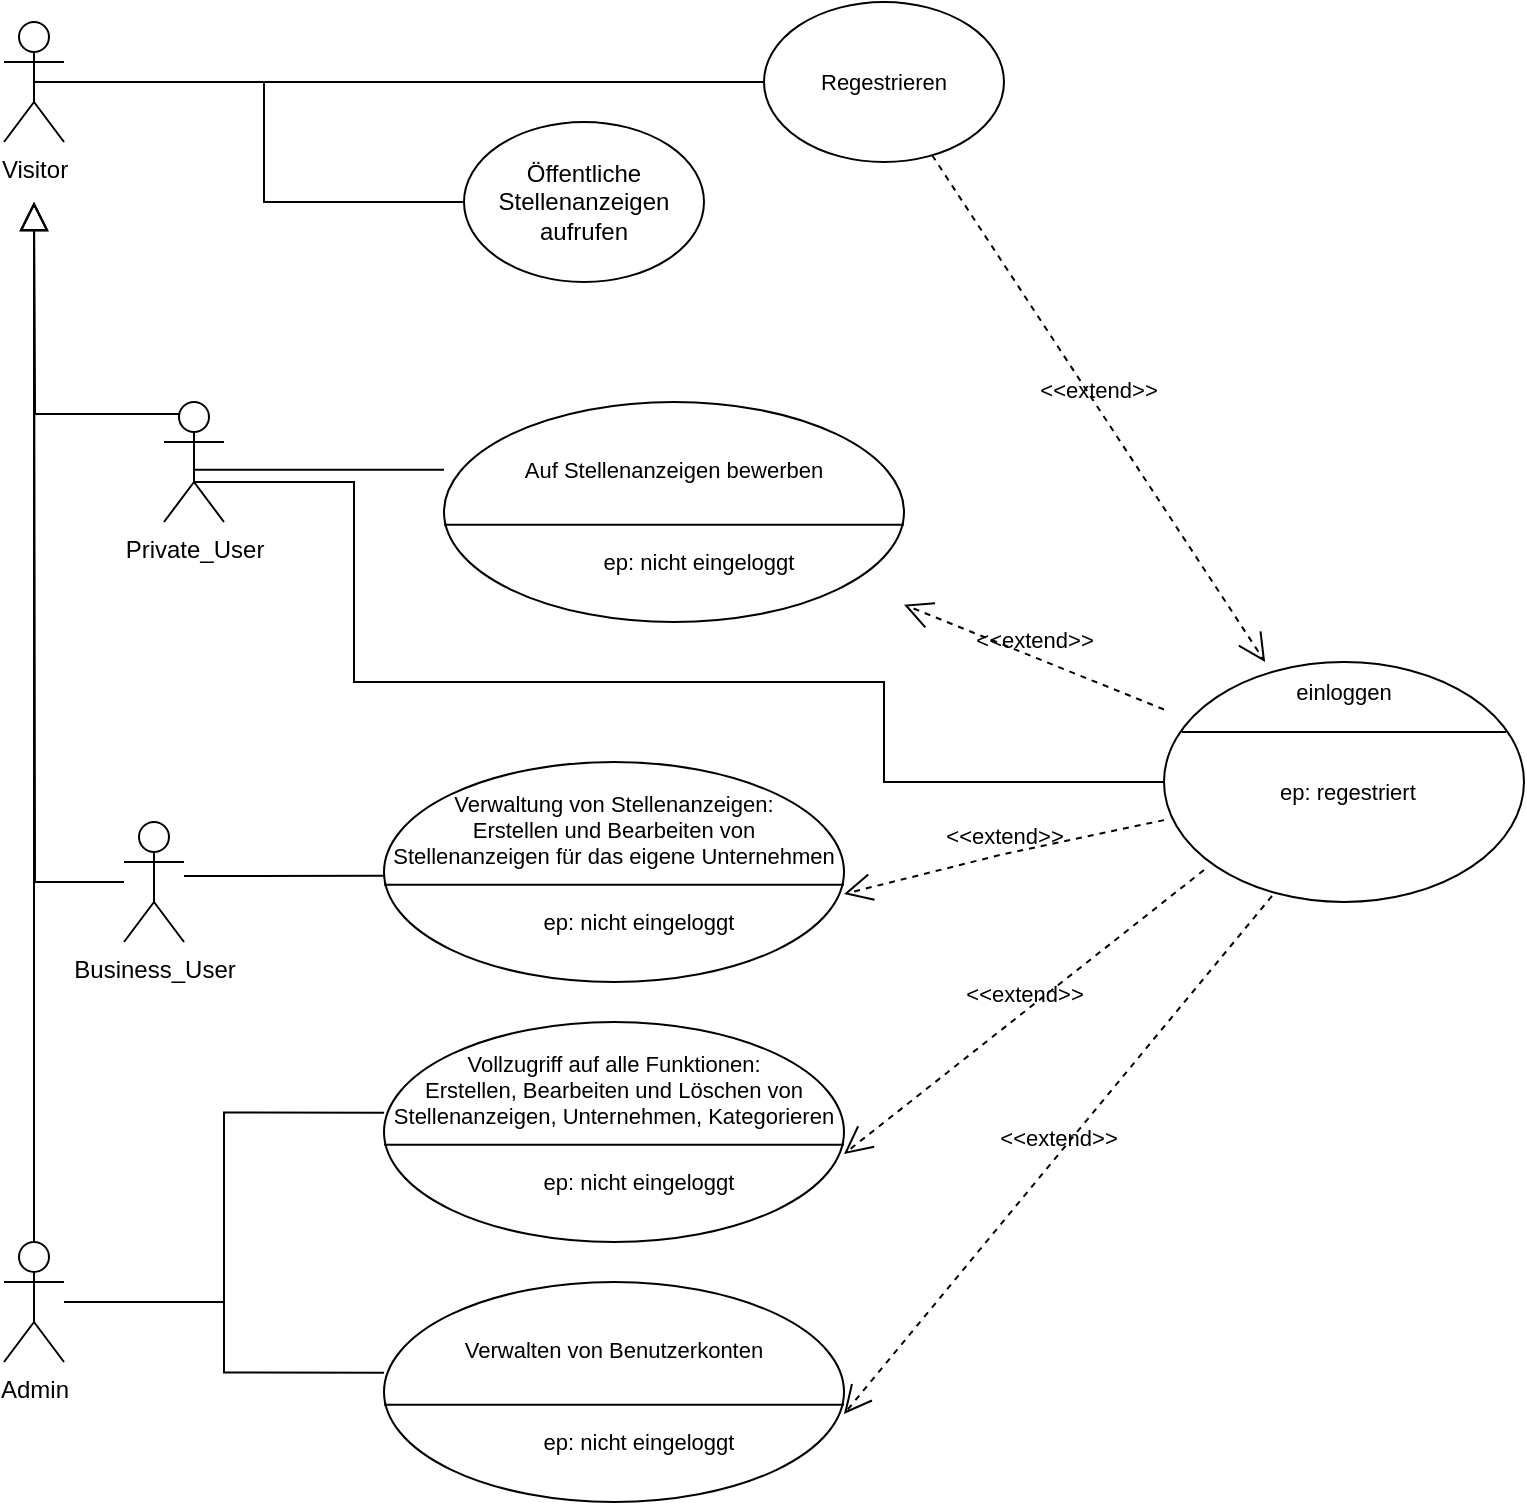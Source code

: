 <mxfile version="22.1.11" type="device">
  <diagram name="Seite-1" id="CFLSVQIKgXCUkJSUXA3t">
    <mxGraphModel dx="1418" dy="828" grid="1" gridSize="10" guides="1" tooltips="1" connect="1" arrows="1" fold="1" page="1" pageScale="1" pageWidth="827" pageHeight="1169" math="0" shadow="0">
      <root>
        <mxCell id="0" />
        <mxCell id="1" parent="0" />
        <mxCell id="gKyT9kXN7fTIEtzjclrL-68" style="edgeStyle=orthogonalEdgeStyle;shape=connector;rounded=0;orthogonalLoop=1;jettySize=auto;html=1;labelBackgroundColor=default;strokeColor=default;align=center;verticalAlign=middle;fontFamily=Helvetica;fontSize=11;fontColor=default;endArrow=none;endFill=0;endSize=12;exitX=0.5;exitY=0.5;exitDx=0;exitDy=0;exitPerimeter=0;entryX=0;entryY=0.5;entryDx=0;entryDy=0;" parent="1" source="gKyT9kXN7fTIEtzjclrL-2" target="gKyT9kXN7fTIEtzjclrL-46" edge="1">
          <mxGeometry relative="1" as="geometry">
            <mxPoint x="170" y="200" as="targetPoint" />
            <Array as="points">
              <mxPoint x="135" y="274" />
            </Array>
          </mxGeometry>
        </mxCell>
        <mxCell id="gKyT9kXN7fTIEtzjclrL-69" style="edgeStyle=orthogonalEdgeStyle;shape=connector;rounded=0;orthogonalLoop=1;jettySize=auto;html=1;entryX=0;entryY=0.5;entryDx=0;entryDy=0;labelBackgroundColor=default;strokeColor=default;align=center;verticalAlign=middle;fontFamily=Helvetica;fontSize=11;fontColor=default;endArrow=none;endFill=0;endSize=12;" parent="1" source="dz00qN40Cw-8zwDNOvpN-2" target="gKyT9kXN7fTIEtzjclrL-67" edge="1">
          <mxGeometry relative="1" as="geometry">
            <Array as="points">
              <mxPoint x="270" y="80" />
              <mxPoint x="270" y="80" />
            </Array>
          </mxGeometry>
        </mxCell>
        <mxCell id="dz00qN40Cw-8zwDNOvpN-6" style="edgeStyle=orthogonalEdgeStyle;rounded=0;orthogonalLoop=1;jettySize=auto;html=1;exitX=0.25;exitY=0.1;exitDx=0;exitDy=0;exitPerimeter=0;endArrow=block;endFill=0;endSize=12;" edge="1" parent="1" source="gKyT9kXN7fTIEtzjclrL-2">
          <mxGeometry relative="1" as="geometry">
            <mxPoint x="55" y="140" as="targetPoint" />
          </mxGeometry>
        </mxCell>
        <mxCell id="gKyT9kXN7fTIEtzjclrL-2" value="Private_User" style="shape=umlActor;verticalLabelPosition=bottom;verticalAlign=top;html=1;" parent="1" vertex="1">
          <mxGeometry x="120" y="240" width="30" height="60" as="geometry" />
        </mxCell>
        <mxCell id="gKyT9kXN7fTIEtzjclrL-80" style="edgeStyle=orthogonalEdgeStyle;shape=connector;rounded=0;orthogonalLoop=1;jettySize=auto;html=1;entryX=0;entryY=0.75;entryDx=0;entryDy=0;labelBackgroundColor=default;strokeColor=default;align=center;verticalAlign=middle;fontFamily=Helvetica;fontSize=11;fontColor=default;endArrow=none;endFill=0;endSize=12;" parent="1" source="gKyT9kXN7fTIEtzjclrL-3" target="gKyT9kXN7fTIEtzjclrL-36" edge="1">
          <mxGeometry relative="1" as="geometry" />
        </mxCell>
        <mxCell id="gKyT9kXN7fTIEtzjclrL-81" style="edgeStyle=orthogonalEdgeStyle;shape=connector;rounded=0;orthogonalLoop=1;jettySize=auto;html=1;entryX=0;entryY=0.75;entryDx=0;entryDy=0;labelBackgroundColor=default;strokeColor=default;align=center;verticalAlign=middle;fontFamily=Helvetica;fontSize=11;fontColor=default;endArrow=none;endFill=0;endSize=12;" parent="1" source="gKyT9kXN7fTIEtzjclrL-3" target="gKyT9kXN7fTIEtzjclrL-57" edge="1">
          <mxGeometry relative="1" as="geometry" />
        </mxCell>
        <mxCell id="dz00qN40Cw-8zwDNOvpN-7" style="edgeStyle=orthogonalEdgeStyle;rounded=0;orthogonalLoop=1;jettySize=auto;html=1;endArrow=block;endFill=0;endSize=12;" edge="1" parent="1" source="gKyT9kXN7fTIEtzjclrL-3">
          <mxGeometry relative="1" as="geometry">
            <mxPoint x="55" y="140" as="targetPoint" />
          </mxGeometry>
        </mxCell>
        <mxCell id="gKyT9kXN7fTIEtzjclrL-3" value="Admin" style="shape=umlActor;verticalLabelPosition=bottom;verticalAlign=top;html=1;" parent="1" vertex="1">
          <mxGeometry x="40" y="660" width="30" height="60" as="geometry" />
        </mxCell>
        <mxCell id="gKyT9kXN7fTIEtzjclrL-75" style="edgeStyle=orthogonalEdgeStyle;shape=connector;rounded=0;orthogonalLoop=1;jettySize=auto;html=1;entryX=0;entryY=1;entryDx=0;entryDy=0;labelBackgroundColor=default;strokeColor=default;align=center;verticalAlign=middle;fontFamily=Helvetica;fontSize=11;fontColor=default;endArrow=none;endFill=0;endSize=12;" parent="1" source="gKyT9kXN7fTIEtzjclrL-4" target="gKyT9kXN7fTIEtzjclrL-53" edge="1">
          <mxGeometry relative="1" as="geometry">
            <Array as="points">
              <mxPoint x="140" y="477" />
              <mxPoint x="140" y="477" />
            </Array>
          </mxGeometry>
        </mxCell>
        <mxCell id="dz00qN40Cw-8zwDNOvpN-5" style="edgeStyle=orthogonalEdgeStyle;rounded=0;orthogonalLoop=1;jettySize=auto;html=1;endArrow=block;endFill=0;endSize=12;" edge="1" parent="1" source="gKyT9kXN7fTIEtzjclrL-4">
          <mxGeometry relative="1" as="geometry">
            <mxPoint x="55" y="140" as="targetPoint" />
          </mxGeometry>
        </mxCell>
        <mxCell id="gKyT9kXN7fTIEtzjclrL-4" value="Business_User" style="shape=umlActor;verticalLabelPosition=bottom;verticalAlign=top;html=1;" parent="1" vertex="1">
          <mxGeometry x="100" y="450" width="30" height="60" as="geometry" />
        </mxCell>
        <mxCell id="gKyT9kXN7fTIEtzjclrL-12" value="Öffentliche Stellenanzeigen&lt;br&gt;aufrufen" style="ellipse;whiteSpace=wrap;html=1;" parent="1" vertex="1">
          <mxGeometry x="270" y="100" width="120" height="80" as="geometry" />
        </mxCell>
        <mxCell id="gKyT9kXN7fTIEtzjclrL-35" value="" style="shape=ellipse;container=1;horizontal=1;horizontalStack=0;resizeParent=1;resizeParentMax=0;resizeLast=0;html=1;dashed=0;collapsible=0;fontFamily=Helvetica;fontSize=11;fontColor=default;" parent="1" vertex="1">
          <mxGeometry x="230" y="550" width="230" height="110" as="geometry" />
        </mxCell>
        <mxCell id="gKyT9kXN7fTIEtzjclrL-36" value="Vollzugriff auf alle Funktionen:&lt;br&gt;Erstellen, Bearbeiten und Löschen von Stellenanzeigen, Unternehmen, Kategorieren" style="html=1;strokeColor=none;fillColor=none;align=center;verticalAlign=middle;rotatable=0;whiteSpace=wrap;fontFamily=Helvetica;fontSize=11;fontColor=default;" parent="gKyT9kXN7fTIEtzjclrL-35" vertex="1">
          <mxGeometry y="10.84" width="230" height="45.99" as="geometry" />
        </mxCell>
        <mxCell id="gKyT9kXN7fTIEtzjclrL-37" value="" style="line;strokeWidth=1;fillColor=none;rotatable=0;labelPosition=right;points=[];portConstraint=eastwest;dashed=0;resizeWidth=1;fontFamily=Helvetica;fontSize=11;fontColor=default;" parent="gKyT9kXN7fTIEtzjclrL-35" vertex="1">
          <mxGeometry y="56.826" width="230.0" height="9.163" as="geometry" />
        </mxCell>
        <mxCell id="gKyT9kXN7fTIEtzjclrL-38" value="ep: nicht eingeloggt" style="text;html=1;align=center;verticalAlign=middle;rotatable=0;spacingLeft=25;fillColor=none;strokeColor=none;whiteSpace=wrap;fontSize=11;fontFamily=Helvetica;fontColor=default;" parent="gKyT9kXN7fTIEtzjclrL-35" vertex="1">
          <mxGeometry y="65.996" width="230.0" height="27.5" as="geometry" />
        </mxCell>
        <mxCell id="gKyT9kXN7fTIEtzjclrL-45" value="" style="shape=ellipse;container=1;horizontal=1;horizontalStack=0;resizeParent=1;resizeParentMax=0;resizeLast=0;html=1;dashed=0;collapsible=0;fontFamily=Helvetica;fontSize=11;fontColor=default;" parent="1" vertex="1">
          <mxGeometry x="260" y="240" width="230" height="110" as="geometry" />
        </mxCell>
        <mxCell id="gKyT9kXN7fTIEtzjclrL-46" value="Auf Stellenanzeigen bewerben" style="html=1;strokeColor=none;fillColor=none;align=center;verticalAlign=middle;rotatable=0;whiteSpace=wrap;fontFamily=Helvetica;fontSize=11;fontColor=default;" parent="gKyT9kXN7fTIEtzjclrL-45" vertex="1">
          <mxGeometry y="10.989" width="230.0" height="45.833" as="geometry" />
        </mxCell>
        <mxCell id="gKyT9kXN7fTIEtzjclrL-47" value="" style="line;strokeWidth=1;fillColor=none;rotatable=0;labelPosition=right;points=[];portConstraint=eastwest;dashed=0;resizeWidth=1;fontFamily=Helvetica;fontSize=11;fontColor=default;" parent="gKyT9kXN7fTIEtzjclrL-45" vertex="1">
          <mxGeometry y="56.826" width="230.0" height="9.163" as="geometry" />
        </mxCell>
        <mxCell id="gKyT9kXN7fTIEtzjclrL-48" value="ep: nicht eingeloggt" style="text;html=1;align=center;verticalAlign=middle;rotatable=0;spacingLeft=25;fillColor=none;strokeColor=none;whiteSpace=wrap;fontSize=11;fontFamily=Helvetica;fontColor=default;" parent="gKyT9kXN7fTIEtzjclrL-45" vertex="1">
          <mxGeometry y="65.996" width="230.0" height="27.5" as="geometry" />
        </mxCell>
        <mxCell id="gKyT9kXN7fTIEtzjclrL-52" value="" style="shape=ellipse;container=1;horizontal=1;horizontalStack=0;resizeParent=1;resizeParentMax=0;resizeLast=0;html=1;dashed=0;collapsible=0;fontFamily=Helvetica;fontSize=11;fontColor=default;" parent="1" vertex="1">
          <mxGeometry x="230" y="420" width="230" height="110" as="geometry" />
        </mxCell>
        <mxCell id="gKyT9kXN7fTIEtzjclrL-53" value="Verwaltung von Stellenanzeigen:&lt;br&gt;Erstellen und Bearbeiten von&lt;br&gt;Stellenanzeigen für das eigene Unternehmen" style="html=1;strokeColor=none;fillColor=none;align=center;verticalAlign=middle;rotatable=0;whiteSpace=wrap;fontFamily=Helvetica;fontSize=11;fontColor=default;" parent="gKyT9kXN7fTIEtzjclrL-52" vertex="1">
          <mxGeometry y="10.84" width="230" height="45.99" as="geometry" />
        </mxCell>
        <mxCell id="gKyT9kXN7fTIEtzjclrL-54" value="" style="line;strokeWidth=1;fillColor=none;rotatable=0;labelPosition=right;points=[];portConstraint=eastwest;dashed=0;resizeWidth=1;fontFamily=Helvetica;fontSize=11;fontColor=default;" parent="gKyT9kXN7fTIEtzjclrL-52" vertex="1">
          <mxGeometry y="56.826" width="230.0" height="9.163" as="geometry" />
        </mxCell>
        <mxCell id="gKyT9kXN7fTIEtzjclrL-55" value="ep: nicht eingeloggt" style="text;html=1;align=center;verticalAlign=middle;rotatable=0;spacingLeft=25;fillColor=none;strokeColor=none;whiteSpace=wrap;fontSize=11;fontFamily=Helvetica;fontColor=default;" parent="gKyT9kXN7fTIEtzjclrL-52" vertex="1">
          <mxGeometry y="65.996" width="230.0" height="27.5" as="geometry" />
        </mxCell>
        <mxCell id="gKyT9kXN7fTIEtzjclrL-56" value="" style="shape=ellipse;container=1;horizontal=1;horizontalStack=0;resizeParent=1;resizeParentMax=0;resizeLast=0;html=1;dashed=0;collapsible=0;fontFamily=Helvetica;fontSize=11;fontColor=default;" parent="1" vertex="1">
          <mxGeometry x="230" y="680" width="230" height="110" as="geometry" />
        </mxCell>
        <mxCell id="gKyT9kXN7fTIEtzjclrL-57" value="Verwalten von Benutzerkonten" style="html=1;strokeColor=none;fillColor=none;align=center;verticalAlign=middle;rotatable=0;whiteSpace=wrap;fontFamily=Helvetica;fontSize=11;fontColor=default;" parent="gKyT9kXN7fTIEtzjclrL-56" vertex="1">
          <mxGeometry y="10.84" width="230" height="45.99" as="geometry" />
        </mxCell>
        <mxCell id="gKyT9kXN7fTIEtzjclrL-58" value="" style="line;strokeWidth=1;fillColor=none;rotatable=0;labelPosition=right;points=[];portConstraint=eastwest;dashed=0;resizeWidth=1;fontFamily=Helvetica;fontSize=11;fontColor=default;" parent="gKyT9kXN7fTIEtzjclrL-56" vertex="1">
          <mxGeometry y="56.826" width="230.0" height="9.163" as="geometry" />
        </mxCell>
        <mxCell id="gKyT9kXN7fTIEtzjclrL-59" value="ep: nicht eingeloggt" style="text;html=1;align=center;verticalAlign=middle;rotatable=0;spacingLeft=25;fillColor=none;strokeColor=none;whiteSpace=wrap;fontSize=11;fontFamily=Helvetica;fontColor=default;" parent="gKyT9kXN7fTIEtzjclrL-56" vertex="1">
          <mxGeometry y="65.996" width="230.0" height="27.5" as="geometry" />
        </mxCell>
        <mxCell id="gKyT9kXN7fTIEtzjclrL-74" style="edgeStyle=orthogonalEdgeStyle;shape=connector;rounded=0;orthogonalLoop=1;jettySize=auto;html=1;entryX=0;entryY=0.5;entryDx=0;entryDy=0;labelBackgroundColor=default;strokeColor=default;align=center;verticalAlign=middle;fontFamily=Helvetica;fontSize=11;fontColor=default;endArrow=none;endFill=0;endSize=12;exitX=0.5;exitY=0.5;exitDx=0;exitDy=0;exitPerimeter=0;" parent="1" source="dz00qN40Cw-8zwDNOvpN-2" target="gKyT9kXN7fTIEtzjclrL-12" edge="1">
          <mxGeometry relative="1" as="geometry">
            <mxPoint x="170" y="270" as="sourcePoint" />
          </mxGeometry>
        </mxCell>
        <mxCell id="gKyT9kXN7fTIEtzjclrL-79" style="edgeStyle=orthogonalEdgeStyle;shape=connector;rounded=0;orthogonalLoop=1;jettySize=auto;html=1;labelBackgroundColor=default;strokeColor=default;align=center;verticalAlign=middle;fontFamily=Helvetica;fontSize=11;fontColor=default;endArrow=none;endFill=0;endSize=12;exitX=0.5;exitY=0.5;exitDx=0;exitDy=0;exitPerimeter=0;" parent="1" source="gKyT9kXN7fTIEtzjclrL-2" target="gKyT9kXN7fTIEtzjclrL-62" edge="1">
          <mxGeometry relative="1" as="geometry">
            <Array as="points">
              <mxPoint x="135" y="280" />
              <mxPoint x="215" y="280" />
              <mxPoint x="215" y="380" />
              <mxPoint x="480" y="380" />
              <mxPoint x="480" y="430" />
            </Array>
            <mxPoint x="170" y="300" as="sourcePoint" />
          </mxGeometry>
        </mxCell>
        <mxCell id="gKyT9kXN7fTIEtzjclrL-62" value="" style="shape=ellipse;container=1;horizontal=1;horizontalStack=0;resizeParent=1;resizeParentMax=0;resizeLast=0;html=1;dashed=0;collapsible=0;fontFamily=Helvetica;fontSize=11;fontColor=default;" parent="1" vertex="1">
          <mxGeometry x="620" y="370" width="180" height="120" as="geometry" />
        </mxCell>
        <mxCell id="gKyT9kXN7fTIEtzjclrL-63" value="einloggen" style="html=1;strokeColor=none;fillColor=none;align=center;verticalAlign=middle;rotatable=0;whiteSpace=wrap;fontFamily=Helvetica;fontSize=11;fontColor=default;" parent="gKyT9kXN7fTIEtzjclrL-62" vertex="1">
          <mxGeometry width="180" height="30" as="geometry" />
        </mxCell>
        <mxCell id="gKyT9kXN7fTIEtzjclrL-64" value="" style="line;strokeWidth=1;fillColor=none;rotatable=0;labelPosition=right;points=[];portConstraint=eastwest;dashed=0;resizeWidth=1;fontFamily=Helvetica;fontSize=11;fontColor=default;" parent="gKyT9kXN7fTIEtzjclrL-62" vertex="1">
          <mxGeometry x="9" y="30" width="162" height="10" as="geometry" />
        </mxCell>
        <mxCell id="gKyT9kXN7fTIEtzjclrL-66" value="ep: regestriert&amp;nbsp;" style="text;html=1;align=center;verticalAlign=middle;rotatable=0;spacingLeft=25;fillColor=none;strokeColor=none;whiteSpace=wrap;fontSize=11;fontFamily=Helvetica;fontColor=default;" parent="gKyT9kXN7fTIEtzjclrL-62" vertex="1">
          <mxGeometry x="-9" y="50" width="180" height="30" as="geometry" />
        </mxCell>
        <mxCell id="gKyT9kXN7fTIEtzjclrL-67" value="Regestrieren" style="ellipse;whiteSpace=wrap;html=1;fontFamily=Helvetica;fontSize=11;fontColor=default;" parent="1" vertex="1">
          <mxGeometry x="420" y="40" width="120" height="80" as="geometry" />
        </mxCell>
        <mxCell id="gKyT9kXN7fTIEtzjclrL-71" value="&amp;lt;&amp;lt;extend&amp;gt;&amp;gt;" style="html=1;verticalAlign=bottom;labelBackgroundColor=none;endArrow=open;endFill=0;dashed=1;rounded=0;strokeColor=default;align=center;fontFamily=Helvetica;fontSize=11;fontColor=default;endSize=12;shape=connector;" parent="1" source="gKyT9kXN7fTIEtzjclrL-67" target="gKyT9kXN7fTIEtzjclrL-62" edge="1">
          <mxGeometry width="160" relative="1" as="geometry">
            <mxPoint x="500" y="350" as="sourcePoint" />
            <mxPoint x="660" y="350" as="targetPoint" />
          </mxGeometry>
        </mxCell>
        <mxCell id="gKyT9kXN7fTIEtzjclrL-72" value="&amp;lt;&amp;lt;extend&amp;gt;&amp;gt;" style="html=1;verticalAlign=bottom;labelBackgroundColor=none;endArrow=open;endFill=0;dashed=1;rounded=0;strokeColor=default;align=center;fontFamily=Helvetica;fontSize=11;fontColor=default;endSize=12;shape=connector;" parent="1" source="gKyT9kXN7fTIEtzjclrL-62" target="gKyT9kXN7fTIEtzjclrL-45" edge="1">
          <mxGeometry width="160" relative="1" as="geometry">
            <mxPoint x="620" y="400" as="sourcePoint" />
            <mxPoint x="527" y="300" as="targetPoint" />
          </mxGeometry>
        </mxCell>
        <mxCell id="gKyT9kXN7fTIEtzjclrL-73" value="&amp;lt;&amp;lt;extend&amp;gt;&amp;gt;" style="html=1;verticalAlign=bottom;labelBackgroundColor=none;endArrow=open;endFill=0;dashed=1;rounded=0;strokeColor=default;align=center;fontFamily=Helvetica;fontSize=11;fontColor=default;endSize=12;shape=connector;entryX=1;entryY=0;entryDx=0;entryDy=0;" parent="1" source="gKyT9kXN7fTIEtzjclrL-62" target="gKyT9kXN7fTIEtzjclrL-55" edge="1">
          <mxGeometry width="160" relative="1" as="geometry">
            <mxPoint x="620" y="230" as="sourcePoint" />
            <mxPoint x="450" y="191" as="targetPoint" />
            <Array as="points">
              <mxPoint x="540" y="466" />
            </Array>
          </mxGeometry>
        </mxCell>
        <mxCell id="gKyT9kXN7fTIEtzjclrL-76" value="&amp;lt;&amp;lt;extend&amp;gt;&amp;gt;" style="html=1;verticalAlign=bottom;labelBackgroundColor=none;endArrow=open;endFill=0;dashed=1;rounded=0;strokeColor=default;align=center;fontFamily=Helvetica;fontSize=11;fontColor=default;endSize=12;shape=connector;entryX=1;entryY=0;entryDx=0;entryDy=0;exitX=0.111;exitY=0.867;exitDx=0;exitDy=0;exitPerimeter=0;" parent="1" source="gKyT9kXN7fTIEtzjclrL-62" target="gKyT9kXN7fTIEtzjclrL-38" edge="1">
          <mxGeometry width="160" relative="1" as="geometry">
            <mxPoint x="620" y="473" as="sourcePoint" />
            <mxPoint x="480" y="476" as="targetPoint" />
            <Array as="points" />
          </mxGeometry>
        </mxCell>
        <mxCell id="gKyT9kXN7fTIEtzjclrL-77" value="&amp;lt;&amp;lt;extend&amp;gt;&amp;gt;" style="html=1;verticalAlign=bottom;labelBackgroundColor=none;endArrow=open;endFill=0;dashed=1;rounded=0;strokeColor=default;align=center;fontFamily=Helvetica;fontSize=11;fontColor=default;endSize=12;shape=connector;entryX=1;entryY=0;entryDx=0;entryDy=0;exitX=0.3;exitY=0.975;exitDx=0;exitDy=0;exitPerimeter=0;" parent="1" source="gKyT9kXN7fTIEtzjclrL-62" target="gKyT9kXN7fTIEtzjclrL-59" edge="1">
          <mxGeometry width="160" relative="1" as="geometry">
            <mxPoint x="636" y="410" as="sourcePoint" />
            <mxPoint x="403" y="220" as="targetPoint" />
          </mxGeometry>
        </mxCell>
        <mxCell id="dz00qN40Cw-8zwDNOvpN-2" value="Visitor" style="shape=umlActor;verticalLabelPosition=bottom;verticalAlign=top;html=1;" vertex="1" parent="1">
          <mxGeometry x="40" y="50" width="30" height="60" as="geometry" />
        </mxCell>
      </root>
    </mxGraphModel>
  </diagram>
</mxfile>
